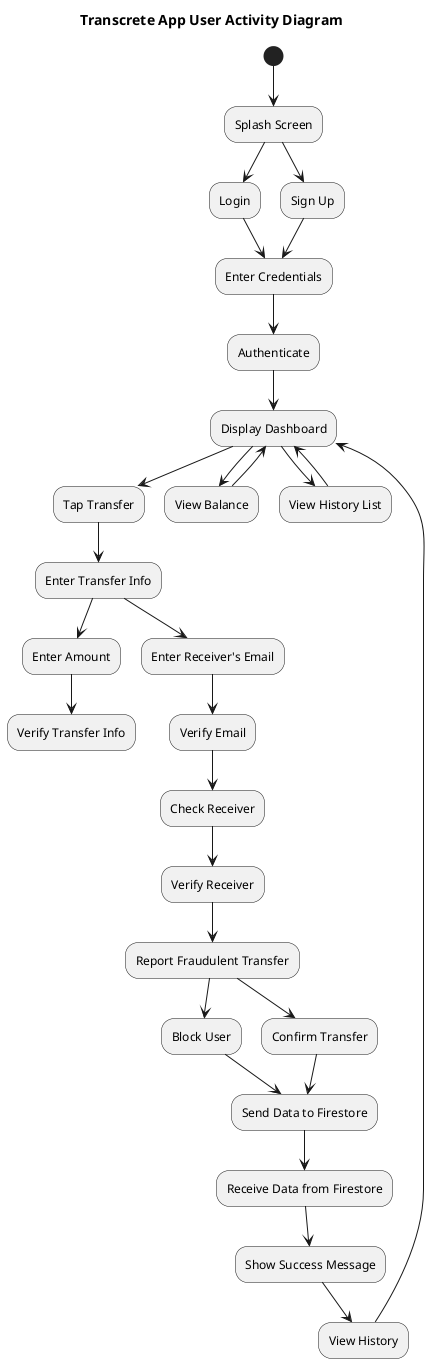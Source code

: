 @startuml
title Transcrete App User Activity Diagram

(*) --> "Splash Screen"
"Splash Screen" --> "Login"
"Splash Screen" --> "Sign Up"
"Sign Up" --> "Enter Credentials"
"Login" --> "Enter Credentials"
"Enter Credentials" --> "Authenticate"
"Authenticate" --> "Display Dashboard"
"Display Dashboard" --> "Tap Transfer"
"Tap Transfer" --> "Enter Transfer Info"
"Enter Transfer Info" --> "Enter Amount"
"Enter Transfer Info" --> "Enter Receiver's Email"
"Enter Amount" --> "Verify Transfer Info"
"Enter Receiver's Email" --> "Verify Email"
"Verify Email" --> "Check Receiver"
"Check Receiver" --> "Verify Receiver"
"Verify Receiver" --> "Report Fraudulent Transfer"
"Report Fraudulent Transfer" --> "Block User"
"Report Fraudulent Transfer" --> "Confirm Transfer"
"Block User" --> "Send Data to Firestore"
"Confirm Transfer" --> "Send Data to Firestore"
"Send Data to Firestore" --> "Receive Data from Firestore"
"Receive Data from Firestore" --> "Show Success Message"
"Show Success Message" --> "View History"
"View History" --> "Display Dashboard"
"Display Dashboard" --> "View Balance"
"View Balance" --> "Display Dashboard"
"Display Dashboard" --> "View History List"
"View History List" --> "Display Dashboard"
@enduml

